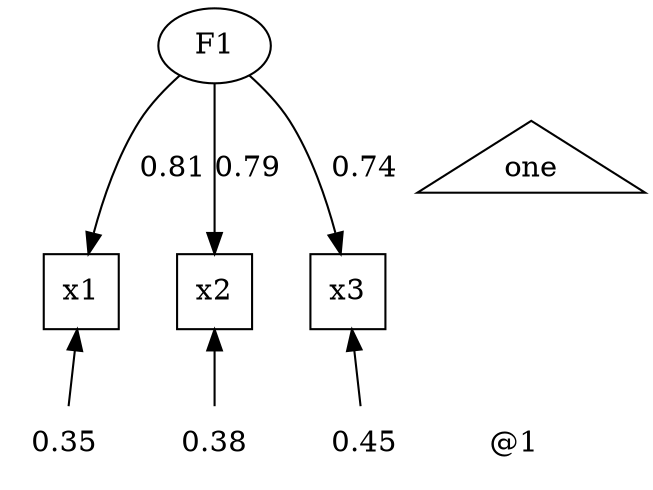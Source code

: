 digraph G {

	x1 [shape = square];
	x2 [shape = square];
	x3 [shape = square];
	 one [shape = triangle];
	x1_var [label="0.35", shape = plaintext];
	x2_var [label="0.38", shape = plaintext];
	x3_var [label="0.45", shape = plaintext];
	F1_var [label="@1", shape = plaintext];


	# Single arrow paths
	F1 -> x1 [label="0.81"];
	F1 -> x2 [label="0.79"];
	F1 -> x3 [label="0.74"];

	# Variances
	x1_var -> x1;
	x2_var -> x2;
	x3_var -> x3;

	# Means paths

	{rank=min ; F1};
	{rank=same; x1 x2 x3};
	{rank=max ; x1_var x2_var x3_var F1_var};


}